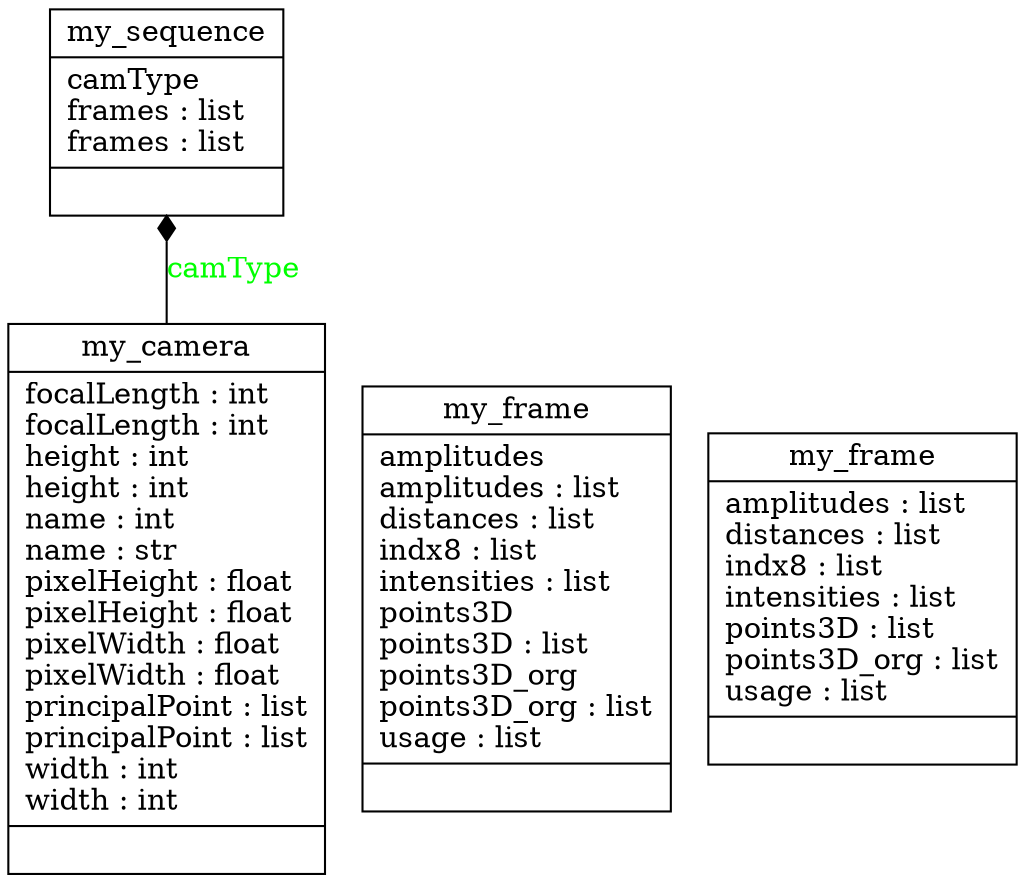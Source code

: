 digraph "classes_No_Name" {
charset="utf-8"
rankdir=BT
"0" [label="{my_camera|focalLength : int\lfocalLength : int\lheight : int\lheight : int\lname : int\lname : str\lpixelHeight : float\lpixelHeight : float\lpixelWidth : float\lpixelWidth : float\lprincipalPoint : list\lprincipalPoint : list\lwidth : int\lwidth : int\l|}", shape="record"];
"1" [label="{my_frame|amplitudes\lamplitudes : list\ldistances : list\lindx8 : list\lintensities : list\lpoints3D\lpoints3D : list\lpoints3D_org\lpoints3D_org : list\lusage : list\l|}", shape="record"];
"2" [label="{my_frame|amplitudes : list\ldistances : list\lindx8 : list\lintensities : list\lpoints3D : list\lpoints3D_org : list\lusage : list\l|}", shape="record"];
"3" [label="{my_sequence|camType\lframes : list\lframes : list\l|}", shape="record"];
"0" -> "3" [arrowhead="diamond", arrowtail="none", fontcolor="green", label="camType", style="solid"];
}
